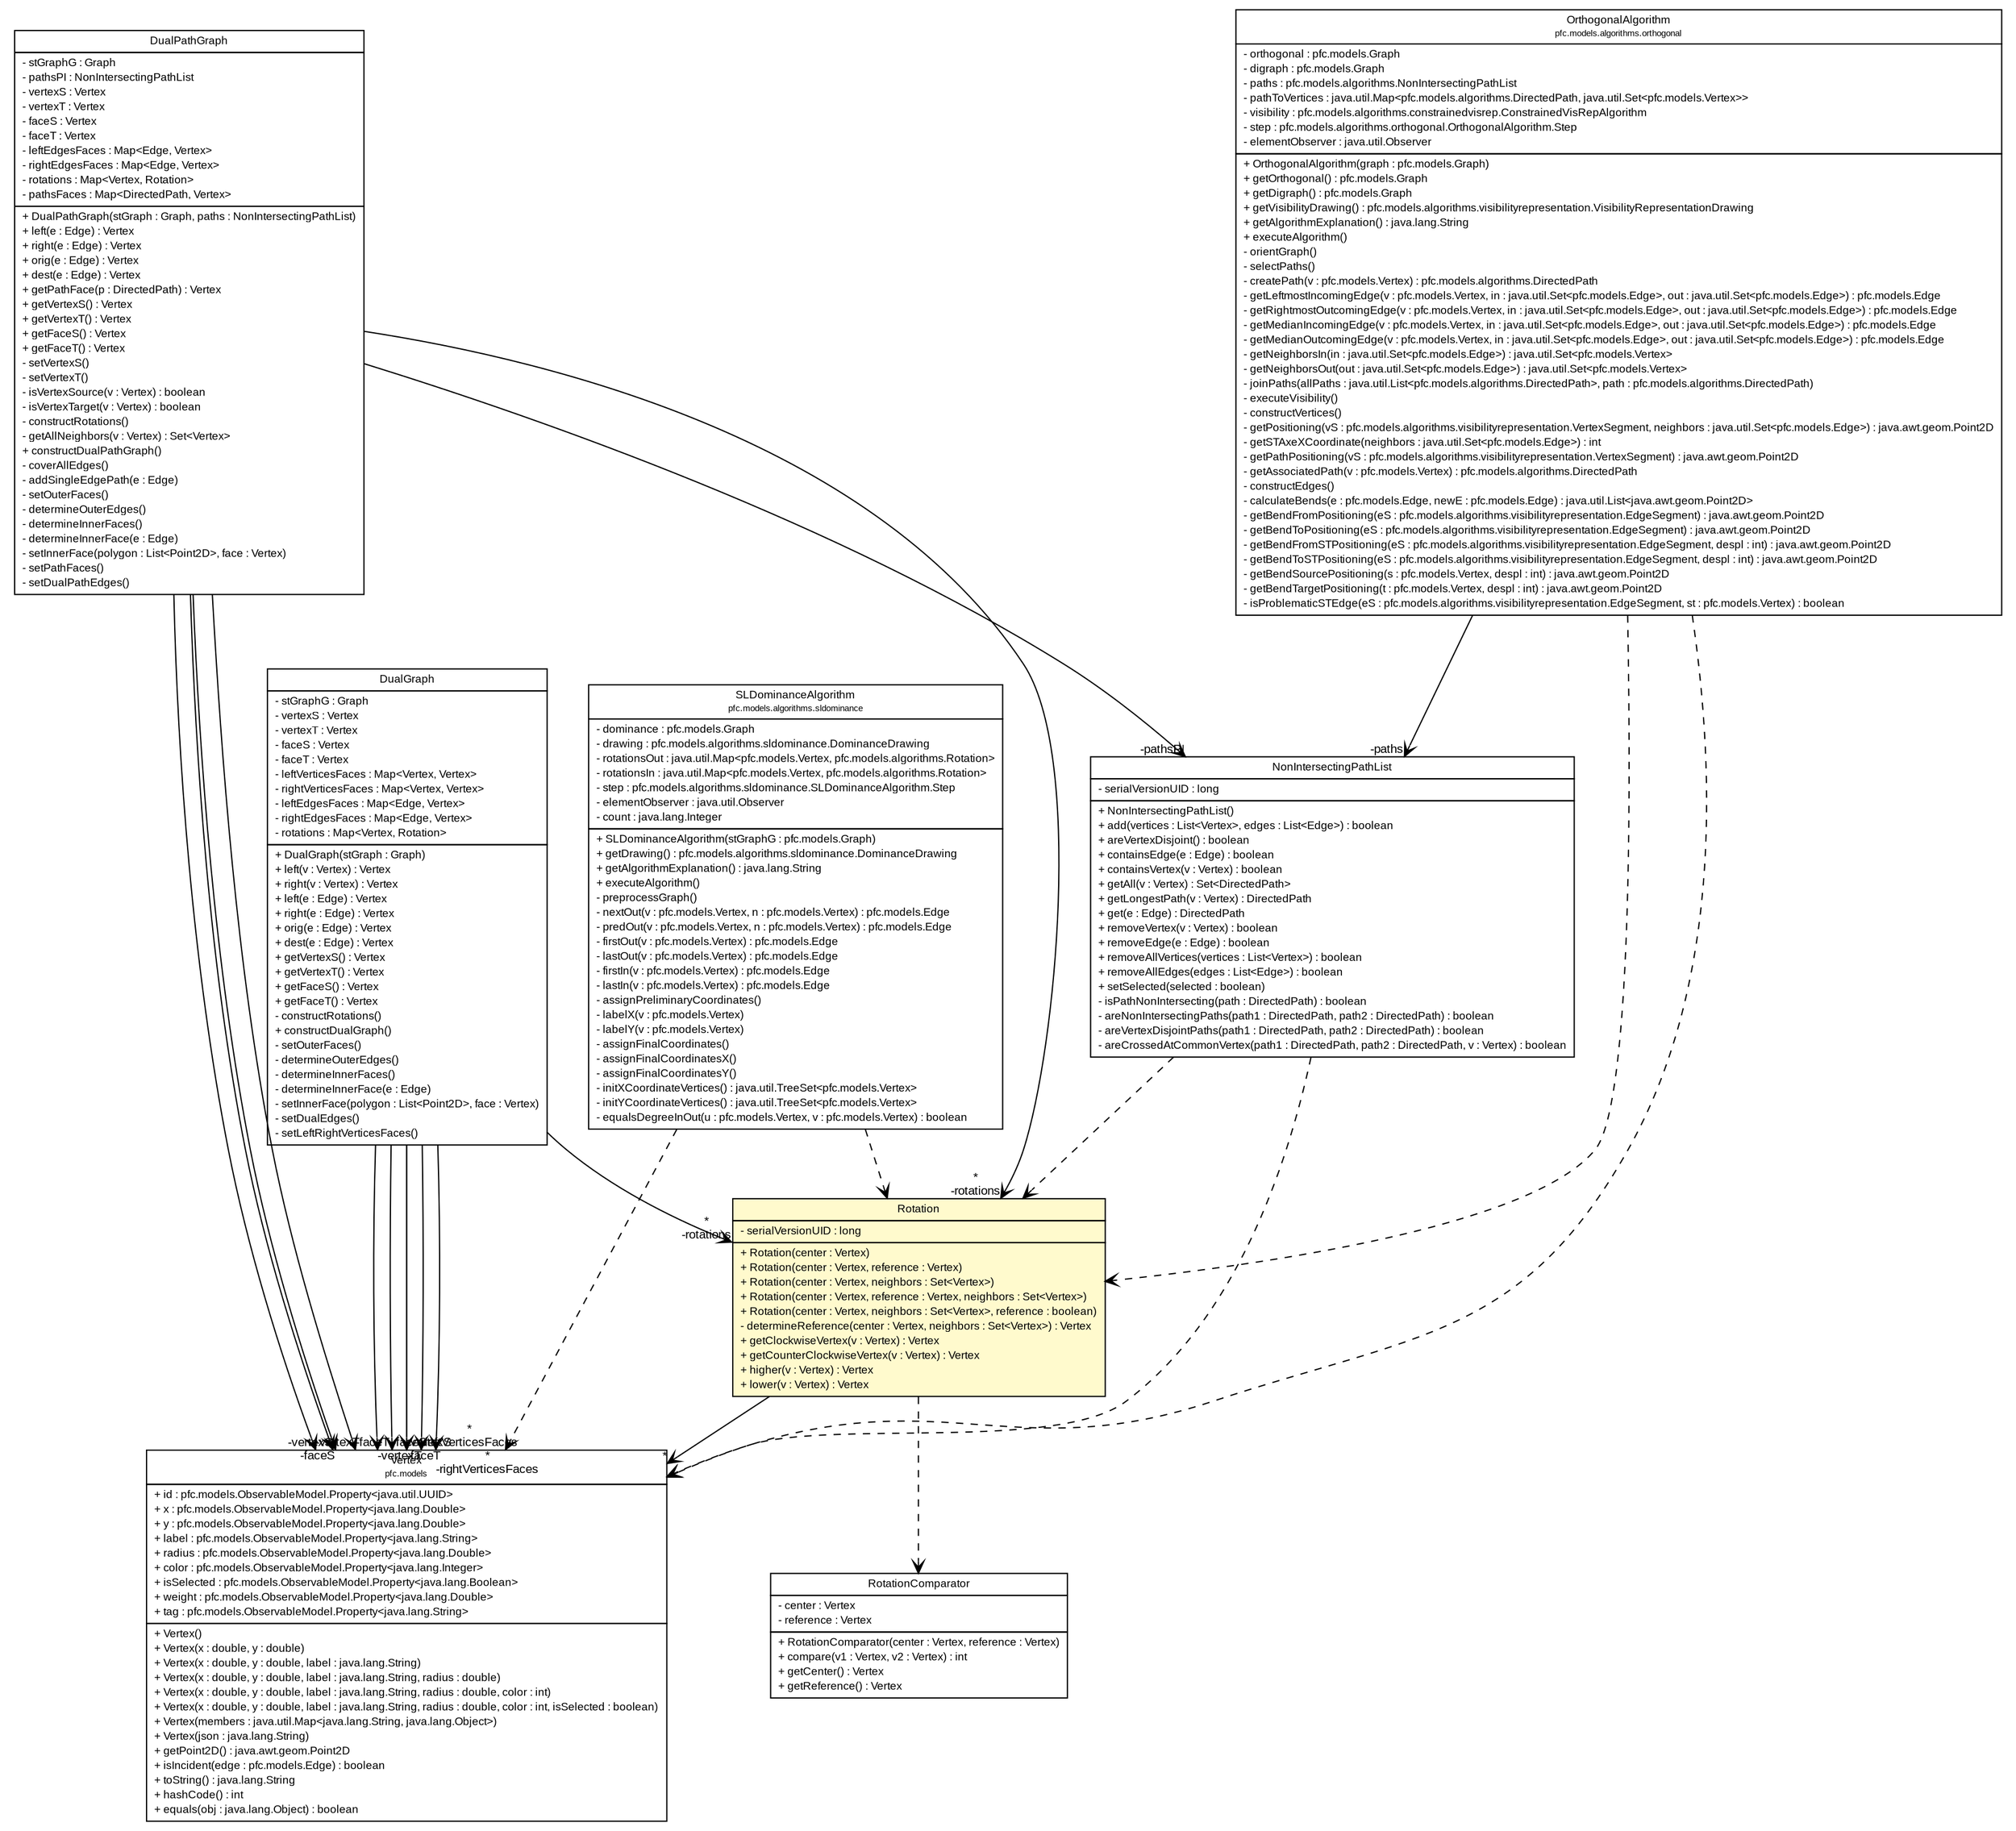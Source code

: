 #!/usr/local/bin/dot
#
# Class diagram 
# Generated by UMLGraph version R5_6 (http://www.umlgraph.org/)
#

digraph G {
	edge [fontname="arial",fontsize=10,labelfontname="arial",labelfontsize=10];
	node [fontname="arial",fontsize=10,shape=plaintext];
	nodesep=0.25;
	ranksep=0.5;
	// pfc.models.Vertex
	c13462 [label=<<table title="pfc.models.Vertex" border="0" cellborder="1" cellspacing="0" cellpadding="2" port="p" href="../Vertex.html">
		<tr><td><table border="0" cellspacing="0" cellpadding="1">
<tr><td align="center" balign="center"> Vertex </td></tr>
<tr><td align="center" balign="center"><font point-size="7.0"> pfc.models </font></td></tr>
		</table></td></tr>
		<tr><td><table border="0" cellspacing="0" cellpadding="1">
<tr><td align="left" balign="left"> + id : pfc.models.ObservableModel.Property&lt;java.util.UUID&gt; </td></tr>
<tr><td align="left" balign="left"> + x : pfc.models.ObservableModel.Property&lt;java.lang.Double&gt; </td></tr>
<tr><td align="left" balign="left"> + y : pfc.models.ObservableModel.Property&lt;java.lang.Double&gt; </td></tr>
<tr><td align="left" balign="left"> + label : pfc.models.ObservableModel.Property&lt;java.lang.String&gt; </td></tr>
<tr><td align="left" balign="left"> + radius : pfc.models.ObservableModel.Property&lt;java.lang.Double&gt; </td></tr>
<tr><td align="left" balign="left"> + color : pfc.models.ObservableModel.Property&lt;java.lang.Integer&gt; </td></tr>
<tr><td align="left" balign="left"> + isSelected : pfc.models.ObservableModel.Property&lt;java.lang.Boolean&gt; </td></tr>
<tr><td align="left" balign="left"> + weight : pfc.models.ObservableModel.Property&lt;java.lang.Double&gt; </td></tr>
<tr><td align="left" balign="left"> + tag : pfc.models.ObservableModel.Property&lt;java.lang.String&gt; </td></tr>
		</table></td></tr>
		<tr><td><table border="0" cellspacing="0" cellpadding="1">
<tr><td align="left" balign="left"> + Vertex() </td></tr>
<tr><td align="left" balign="left"> + Vertex(x : double, y : double) </td></tr>
<tr><td align="left" balign="left"> + Vertex(x : double, y : double, label : java.lang.String) </td></tr>
<tr><td align="left" balign="left"> + Vertex(x : double, y : double, label : java.lang.String, radius : double) </td></tr>
<tr><td align="left" balign="left"> + Vertex(x : double, y : double, label : java.lang.String, radius : double, color : int) </td></tr>
<tr><td align="left" balign="left"> + Vertex(x : double, y : double, label : java.lang.String, radius : double, color : int, isSelected : boolean) </td></tr>
<tr><td align="left" balign="left"> + Vertex(members : java.util.Map&lt;java.lang.String, java.lang.Object&gt;) </td></tr>
<tr><td align="left" balign="left"> + Vertex(json : java.lang.String) </td></tr>
<tr><td align="left" balign="left"> + getPoint2D() : java.awt.geom.Point2D </td></tr>
<tr><td align="left" balign="left"> + isIncident(edge : pfc.models.Edge) : boolean </td></tr>
<tr><td align="left" balign="left"> + toString() : java.lang.String </td></tr>
<tr><td align="left" balign="left"> + hashCode() : int </td></tr>
<tr><td align="left" balign="left"> + equals(obj : java.lang.Object) : boolean </td></tr>
		</table></td></tr>
		</table>>, URL="../Vertex.html", fontname="arial", fontcolor="black", fontsize=9.0];
	// pfc.models.algorithms.RotationComparator
	c13468 [label=<<table title="pfc.models.algorithms.RotationComparator" border="0" cellborder="1" cellspacing="0" cellpadding="2" port="p" href="./RotationComparator.html">
		<tr><td><table border="0" cellspacing="0" cellpadding="1">
<tr><td align="center" balign="center"> RotationComparator </td></tr>
		</table></td></tr>
		<tr><td><table border="0" cellspacing="0" cellpadding="1">
<tr><td align="left" balign="left"> - center : Vertex </td></tr>
<tr><td align="left" balign="left"> - reference : Vertex </td></tr>
		</table></td></tr>
		<tr><td><table border="0" cellspacing="0" cellpadding="1">
<tr><td align="left" balign="left"> + RotationComparator(center : Vertex, reference : Vertex) </td></tr>
<tr><td align="left" balign="left"> + compare(v1 : Vertex, v2 : Vertex) : int </td></tr>
<tr><td align="left" balign="left"> + getCenter() : Vertex </td></tr>
<tr><td align="left" balign="left"> + getReference() : Vertex </td></tr>
		</table></td></tr>
		</table>>, URL="./RotationComparator.html", fontname="arial", fontcolor="black", fontsize=9.0];
	// pfc.models.algorithms.Rotation
	c13469 [label=<<table title="pfc.models.algorithms.Rotation" border="0" cellborder="1" cellspacing="0" cellpadding="2" port="p" bgcolor="lemonChiffon" href="./Rotation.html">
		<tr><td><table border="0" cellspacing="0" cellpadding="1">
<tr><td align="center" balign="center"> Rotation </td></tr>
		</table></td></tr>
		<tr><td><table border="0" cellspacing="0" cellpadding="1">
<tr><td align="left" balign="left"> - serialVersionUID : long </td></tr>
		</table></td></tr>
		<tr><td><table border="0" cellspacing="0" cellpadding="1">
<tr><td align="left" balign="left"> + Rotation(center : Vertex) </td></tr>
<tr><td align="left" balign="left"> + Rotation(center : Vertex, reference : Vertex) </td></tr>
<tr><td align="left" balign="left"> + Rotation(center : Vertex, neighbors : Set&lt;Vertex&gt;) </td></tr>
<tr><td align="left" balign="left"> + Rotation(center : Vertex, reference : Vertex, neighbors : Set&lt;Vertex&gt;) </td></tr>
<tr><td align="left" balign="left"> + Rotation(center : Vertex, neighbors : Set&lt;Vertex&gt;, reference : boolean) </td></tr>
<tr><td align="left" balign="left"> - determineReference(center : Vertex, neighbors : Set&lt;Vertex&gt;) : Vertex </td></tr>
<tr><td align="left" balign="left"> + getClockwiseVertex(v : Vertex) : Vertex </td></tr>
<tr><td align="left" balign="left"> + getCounterClockwiseVertex(v : Vertex) : Vertex </td></tr>
<tr><td align="left" balign="left"> + higher(v : Vertex) : Vertex </td></tr>
<tr><td align="left" balign="left"> + lower(v : Vertex) : Vertex </td></tr>
		</table></td></tr>
		</table>>, URL="./Rotation.html", fontname="arial", fontcolor="black", fontsize=9.0];
	// pfc.models.algorithms.NonIntersectingPathList
	c13470 [label=<<table title="pfc.models.algorithms.NonIntersectingPathList" border="0" cellborder="1" cellspacing="0" cellpadding="2" port="p" href="./NonIntersectingPathList.html">
		<tr><td><table border="0" cellspacing="0" cellpadding="1">
<tr><td align="center" balign="center"> NonIntersectingPathList </td></tr>
		</table></td></tr>
		<tr><td><table border="0" cellspacing="0" cellpadding="1">
<tr><td align="left" balign="left"> - serialVersionUID : long </td></tr>
		</table></td></tr>
		<tr><td><table border="0" cellspacing="0" cellpadding="1">
<tr><td align="left" balign="left"> + NonIntersectingPathList() </td></tr>
<tr><td align="left" balign="left"> + add(vertices : List&lt;Vertex&gt;, edges : List&lt;Edge&gt;) : boolean </td></tr>
<tr><td align="left" balign="left"> + areVertexDisjoint() : boolean </td></tr>
<tr><td align="left" balign="left"> + containsEdge(e : Edge) : boolean </td></tr>
<tr><td align="left" balign="left"> + containsVertex(v : Vertex) : boolean </td></tr>
<tr><td align="left" balign="left"> + getAll(v : Vertex) : Set&lt;DirectedPath&gt; </td></tr>
<tr><td align="left" balign="left"> + getLongestPath(v : Vertex) : DirectedPath </td></tr>
<tr><td align="left" balign="left"> + get(e : Edge) : DirectedPath </td></tr>
<tr><td align="left" balign="left"> + removeVertex(v : Vertex) : boolean </td></tr>
<tr><td align="left" balign="left"> + removeEdge(e : Edge) : boolean </td></tr>
<tr><td align="left" balign="left"> + removeAllVertices(vertices : List&lt;Vertex&gt;) : boolean </td></tr>
<tr><td align="left" balign="left"> + removeAllEdges(edges : List&lt;Edge&gt;) : boolean </td></tr>
<tr><td align="left" balign="left"> + setSelected(selected : boolean) </td></tr>
<tr><td align="left" balign="left"> - isPathNonIntersecting(path : DirectedPath) : boolean </td></tr>
<tr><td align="left" balign="left"> - areNonIntersectingPaths(path1 : DirectedPath, path2 : DirectedPath) : boolean </td></tr>
<tr><td align="left" balign="left"> - areVertexDisjointPaths(path1 : DirectedPath, path2 : DirectedPath) : boolean </td></tr>
<tr><td align="left" balign="left"> - areCrossedAtCommonVertex(path1 : DirectedPath, path2 : DirectedPath, v : Vertex) : boolean </td></tr>
		</table></td></tr>
		</table>>, URL="./NonIntersectingPathList.html", fontname="arial", fontcolor="black", fontsize=9.0];
	// pfc.models.algorithms.DualPathGraph
	c13471 [label=<<table title="pfc.models.algorithms.DualPathGraph" border="0" cellborder="1" cellspacing="0" cellpadding="2" port="p" href="./DualPathGraph.html">
		<tr><td><table border="0" cellspacing="0" cellpadding="1">
<tr><td align="center" balign="center"> DualPathGraph </td></tr>
		</table></td></tr>
		<tr><td><table border="0" cellspacing="0" cellpadding="1">
<tr><td align="left" balign="left"> - stGraphG : Graph </td></tr>
<tr><td align="left" balign="left"> - pathsPI : NonIntersectingPathList </td></tr>
<tr><td align="left" balign="left"> - vertexS : Vertex </td></tr>
<tr><td align="left" balign="left"> - vertexT : Vertex </td></tr>
<tr><td align="left" balign="left"> - faceS : Vertex </td></tr>
<tr><td align="left" balign="left"> - faceT : Vertex </td></tr>
<tr><td align="left" balign="left"> - leftEdgesFaces : Map&lt;Edge, Vertex&gt; </td></tr>
<tr><td align="left" balign="left"> - rightEdgesFaces : Map&lt;Edge, Vertex&gt; </td></tr>
<tr><td align="left" balign="left"> - rotations : Map&lt;Vertex, Rotation&gt; </td></tr>
<tr><td align="left" balign="left"> - pathsFaces : Map&lt;DirectedPath, Vertex&gt; </td></tr>
		</table></td></tr>
		<tr><td><table border="0" cellspacing="0" cellpadding="1">
<tr><td align="left" balign="left"> + DualPathGraph(stGraph : Graph, paths : NonIntersectingPathList) </td></tr>
<tr><td align="left" balign="left"> + left(e : Edge) : Vertex </td></tr>
<tr><td align="left" balign="left"> + right(e : Edge) : Vertex </td></tr>
<tr><td align="left" balign="left"> + orig(e : Edge) : Vertex </td></tr>
<tr><td align="left" balign="left"> + dest(e : Edge) : Vertex </td></tr>
<tr><td align="left" balign="left"> + getPathFace(p : DirectedPath) : Vertex </td></tr>
<tr><td align="left" balign="left"> + getVertexS() : Vertex </td></tr>
<tr><td align="left" balign="left"> + getVertexT() : Vertex </td></tr>
<tr><td align="left" balign="left"> + getFaceS() : Vertex </td></tr>
<tr><td align="left" balign="left"> + getFaceT() : Vertex </td></tr>
<tr><td align="left" balign="left"> - setVertexS() </td></tr>
<tr><td align="left" balign="left"> - setVertexT() </td></tr>
<tr><td align="left" balign="left"> - isVertexSource(v : Vertex) : boolean </td></tr>
<tr><td align="left" balign="left"> - isVertexTarget(v : Vertex) : boolean </td></tr>
<tr><td align="left" balign="left"> - constructRotations() </td></tr>
<tr><td align="left" balign="left"> - getAllNeighbors(v : Vertex) : Set&lt;Vertex&gt; </td></tr>
<tr><td align="left" balign="left"> + constructDualPathGraph() </td></tr>
<tr><td align="left" balign="left"> - coverAllEdges() </td></tr>
<tr><td align="left" balign="left"> - addSingleEdgePath(e : Edge) </td></tr>
<tr><td align="left" balign="left"> - setOuterFaces() </td></tr>
<tr><td align="left" balign="left"> - determineOuterEdges() </td></tr>
<tr><td align="left" balign="left"> - determineInnerFaces() </td></tr>
<tr><td align="left" balign="left"> - determineInnerFace(e : Edge) </td></tr>
<tr><td align="left" balign="left"> - setInnerFace(polygon : List&lt;Point2D&gt;, face : Vertex) </td></tr>
<tr><td align="left" balign="left"> - setPathFaces() </td></tr>
<tr><td align="left" balign="left"> - setDualPathEdges() </td></tr>
		</table></td></tr>
		</table>>, URL="./DualPathGraph.html", fontname="arial", fontcolor="black", fontsize=9.0];
	// pfc.models.algorithms.DualGraph
	c13472 [label=<<table title="pfc.models.algorithms.DualGraph" border="0" cellborder="1" cellspacing="0" cellpadding="2" port="p" href="./DualGraph.html">
		<tr><td><table border="0" cellspacing="0" cellpadding="1">
<tr><td align="center" balign="center"> DualGraph </td></tr>
		</table></td></tr>
		<tr><td><table border="0" cellspacing="0" cellpadding="1">
<tr><td align="left" balign="left"> - stGraphG : Graph </td></tr>
<tr><td align="left" balign="left"> - vertexS : Vertex </td></tr>
<tr><td align="left" balign="left"> - vertexT : Vertex </td></tr>
<tr><td align="left" balign="left"> - faceS : Vertex </td></tr>
<tr><td align="left" balign="left"> - faceT : Vertex </td></tr>
<tr><td align="left" balign="left"> - leftVerticesFaces : Map&lt;Vertex, Vertex&gt; </td></tr>
<tr><td align="left" balign="left"> - rightVerticesFaces : Map&lt;Vertex, Vertex&gt; </td></tr>
<tr><td align="left" balign="left"> - leftEdgesFaces : Map&lt;Edge, Vertex&gt; </td></tr>
<tr><td align="left" balign="left"> - rightEdgesFaces : Map&lt;Edge, Vertex&gt; </td></tr>
<tr><td align="left" balign="left"> - rotations : Map&lt;Vertex, Rotation&gt; </td></tr>
		</table></td></tr>
		<tr><td><table border="0" cellspacing="0" cellpadding="1">
<tr><td align="left" balign="left"> + DualGraph(stGraph : Graph) </td></tr>
<tr><td align="left" balign="left"> + left(v : Vertex) : Vertex </td></tr>
<tr><td align="left" balign="left"> + right(v : Vertex) : Vertex </td></tr>
<tr><td align="left" balign="left"> + left(e : Edge) : Vertex </td></tr>
<tr><td align="left" balign="left"> + right(e : Edge) : Vertex </td></tr>
<tr><td align="left" balign="left"> + orig(e : Edge) : Vertex </td></tr>
<tr><td align="left" balign="left"> + dest(e : Edge) : Vertex </td></tr>
<tr><td align="left" balign="left"> + getVertexS() : Vertex </td></tr>
<tr><td align="left" balign="left"> + getVertexT() : Vertex </td></tr>
<tr><td align="left" balign="left"> + getFaceS() : Vertex </td></tr>
<tr><td align="left" balign="left"> + getFaceT() : Vertex </td></tr>
<tr><td align="left" balign="left"> - constructRotations() </td></tr>
<tr><td align="left" balign="left"> + constructDualGraph() </td></tr>
<tr><td align="left" balign="left"> - setOuterFaces() </td></tr>
<tr><td align="left" balign="left"> - determineOuterEdges() </td></tr>
<tr><td align="left" balign="left"> - determineInnerFaces() </td></tr>
<tr><td align="left" balign="left"> - determineInnerFace(e : Edge) </td></tr>
<tr><td align="left" balign="left"> - setInnerFace(polygon : List&lt;Point2D&gt;, face : Vertex) </td></tr>
<tr><td align="left" balign="left"> - setDualEdges() </td></tr>
<tr><td align="left" balign="left"> - setLeftRightVerticesFaces() </td></tr>
		</table></td></tr>
		</table>>, URL="./DualGraph.html", fontname="arial", fontcolor="black", fontsize=9.0];
	// pfc.models.algorithms.orthogonal.OrthogonalAlgorithm
	c13479 [label=<<table title="pfc.models.algorithms.orthogonal.OrthogonalAlgorithm" border="0" cellborder="1" cellspacing="0" cellpadding="2" port="p" href="./orthogonal/OrthogonalAlgorithm.html">
		<tr><td><table border="0" cellspacing="0" cellpadding="1">
<tr><td align="center" balign="center"> OrthogonalAlgorithm </td></tr>
<tr><td align="center" balign="center"><font point-size="7.0"> pfc.models.algorithms.orthogonal </font></td></tr>
		</table></td></tr>
		<tr><td><table border="0" cellspacing="0" cellpadding="1">
<tr><td align="left" balign="left"> - orthogonal : pfc.models.Graph </td></tr>
<tr><td align="left" balign="left"> - digraph : pfc.models.Graph </td></tr>
<tr><td align="left" balign="left"> - paths : pfc.models.algorithms.NonIntersectingPathList </td></tr>
<tr><td align="left" balign="left"> - pathToVertices : java.util.Map&lt;pfc.models.algorithms.DirectedPath, java.util.Set&lt;pfc.models.Vertex&gt;&gt; </td></tr>
<tr><td align="left" balign="left"> - visibility : pfc.models.algorithms.constrainedvisrep.ConstrainedVisRepAlgorithm </td></tr>
<tr><td align="left" balign="left"> - step : pfc.models.algorithms.orthogonal.OrthogonalAlgorithm.Step </td></tr>
<tr><td align="left" balign="left"> - elementObserver : java.util.Observer </td></tr>
		</table></td></tr>
		<tr><td><table border="0" cellspacing="0" cellpadding="1">
<tr><td align="left" balign="left"> + OrthogonalAlgorithm(graph : pfc.models.Graph) </td></tr>
<tr><td align="left" balign="left"> + getOrthogonal() : pfc.models.Graph </td></tr>
<tr><td align="left" balign="left"> + getDigraph() : pfc.models.Graph </td></tr>
<tr><td align="left" balign="left"> + getVisibilityDrawing() : pfc.models.algorithms.visibilityrepresentation.VisibilityRepresentationDrawing </td></tr>
<tr><td align="left" balign="left"> + getAlgorithmExplanation() : java.lang.String </td></tr>
<tr><td align="left" balign="left"> + executeAlgorithm() </td></tr>
<tr><td align="left" balign="left"> - orientGraph() </td></tr>
<tr><td align="left" balign="left"> - selectPaths() </td></tr>
<tr><td align="left" balign="left"> - createPath(v : pfc.models.Vertex) : pfc.models.algorithms.DirectedPath </td></tr>
<tr><td align="left" balign="left"> - getLeftmostIncomingEdge(v : pfc.models.Vertex, in : java.util.Set&lt;pfc.models.Edge&gt;, out : java.util.Set&lt;pfc.models.Edge&gt;) : pfc.models.Edge </td></tr>
<tr><td align="left" balign="left"> - getRightmostOutcomingEdge(v : pfc.models.Vertex, in : java.util.Set&lt;pfc.models.Edge&gt;, out : java.util.Set&lt;pfc.models.Edge&gt;) : pfc.models.Edge </td></tr>
<tr><td align="left" balign="left"> - getMedianIncomingEdge(v : pfc.models.Vertex, in : java.util.Set&lt;pfc.models.Edge&gt;, out : java.util.Set&lt;pfc.models.Edge&gt;) : pfc.models.Edge </td></tr>
<tr><td align="left" balign="left"> - getMedianOutcomingEdge(v : pfc.models.Vertex, in : java.util.Set&lt;pfc.models.Edge&gt;, out : java.util.Set&lt;pfc.models.Edge&gt;) : pfc.models.Edge </td></tr>
<tr><td align="left" balign="left"> - getNeighborsIn(in : java.util.Set&lt;pfc.models.Edge&gt;) : java.util.Set&lt;pfc.models.Vertex&gt; </td></tr>
<tr><td align="left" balign="left"> - getNeighborsOut(out : java.util.Set&lt;pfc.models.Edge&gt;) : java.util.Set&lt;pfc.models.Vertex&gt; </td></tr>
<tr><td align="left" balign="left"> - joinPaths(allPaths : java.util.List&lt;pfc.models.algorithms.DirectedPath&gt;, path : pfc.models.algorithms.DirectedPath) </td></tr>
<tr><td align="left" balign="left"> - executeVisibility() </td></tr>
<tr><td align="left" balign="left"> - constructVertices() </td></tr>
<tr><td align="left" balign="left"> - getPositioning(vS : pfc.models.algorithms.visibilityrepresentation.VertexSegment, neighbors : java.util.Set&lt;pfc.models.Edge&gt;) : java.awt.geom.Point2D </td></tr>
<tr><td align="left" balign="left"> - getSTAxeXCoordinate(neighbors : java.util.Set&lt;pfc.models.Edge&gt;) : int </td></tr>
<tr><td align="left" balign="left"> - getPathPositioning(vS : pfc.models.algorithms.visibilityrepresentation.VertexSegment) : java.awt.geom.Point2D </td></tr>
<tr><td align="left" balign="left"> - getAssociatedPath(v : pfc.models.Vertex) : pfc.models.algorithms.DirectedPath </td></tr>
<tr><td align="left" balign="left"> - constructEdges() </td></tr>
<tr><td align="left" balign="left"> - calculateBends(e : pfc.models.Edge, newE : pfc.models.Edge) : java.util.List&lt;java.awt.geom.Point2D&gt; </td></tr>
<tr><td align="left" balign="left"> - getBendFromPositioning(eS : pfc.models.algorithms.visibilityrepresentation.EdgeSegment) : java.awt.geom.Point2D </td></tr>
<tr><td align="left" balign="left"> - getBendToPositioning(eS : pfc.models.algorithms.visibilityrepresentation.EdgeSegment) : java.awt.geom.Point2D </td></tr>
<tr><td align="left" balign="left"> - getBendFromSTPositioning(eS : pfc.models.algorithms.visibilityrepresentation.EdgeSegment, despl : int) : java.awt.geom.Point2D </td></tr>
<tr><td align="left" balign="left"> - getBendToSTPositioning(eS : pfc.models.algorithms.visibilityrepresentation.EdgeSegment, despl : int) : java.awt.geom.Point2D </td></tr>
<tr><td align="left" balign="left"> - getBendSourcePositioning(s : pfc.models.Vertex, despl : int) : java.awt.geom.Point2D </td></tr>
<tr><td align="left" balign="left"> - getBendTargetPositioning(t : pfc.models.Vertex, despl : int) : java.awt.geom.Point2D </td></tr>
<tr><td align="left" balign="left"> - isProblematicSTEdge(eS : pfc.models.algorithms.visibilityrepresentation.EdgeSegment, st : pfc.models.Vertex) : boolean </td></tr>
		</table></td></tr>
		</table>>, URL="./orthogonal/OrthogonalAlgorithm.html", fontname="arial", fontcolor="black", fontsize=9.0];
	// pfc.models.algorithms.sldominance.SLDominanceAlgorithm
	c13488 [label=<<table title="pfc.models.algorithms.sldominance.SLDominanceAlgorithm" border="0" cellborder="1" cellspacing="0" cellpadding="2" port="p" href="./sldominance/SLDominanceAlgorithm.html">
		<tr><td><table border="0" cellspacing="0" cellpadding="1">
<tr><td align="center" balign="center"> SLDominanceAlgorithm </td></tr>
<tr><td align="center" balign="center"><font point-size="7.0"> pfc.models.algorithms.sldominance </font></td></tr>
		</table></td></tr>
		<tr><td><table border="0" cellspacing="0" cellpadding="1">
<tr><td align="left" balign="left"> - dominance : pfc.models.Graph </td></tr>
<tr><td align="left" balign="left"> - drawing : pfc.models.algorithms.sldominance.DominanceDrawing </td></tr>
<tr><td align="left" balign="left"> - rotationsOut : java.util.Map&lt;pfc.models.Vertex, pfc.models.algorithms.Rotation&gt; </td></tr>
<tr><td align="left" balign="left"> - rotationsIn : java.util.Map&lt;pfc.models.Vertex, pfc.models.algorithms.Rotation&gt; </td></tr>
<tr><td align="left" balign="left"> - step : pfc.models.algorithms.sldominance.SLDominanceAlgorithm.Step </td></tr>
<tr><td align="left" balign="left"> - elementObserver : java.util.Observer </td></tr>
<tr><td align="left" balign="left"> - count : java.lang.Integer </td></tr>
		</table></td></tr>
		<tr><td><table border="0" cellspacing="0" cellpadding="1">
<tr><td align="left" balign="left"> + SLDominanceAlgorithm(stGraphG : pfc.models.Graph) </td></tr>
<tr><td align="left" balign="left"> + getDrawing() : pfc.models.algorithms.sldominance.DominanceDrawing </td></tr>
<tr><td align="left" balign="left"> + getAlgorithmExplanation() : java.lang.String </td></tr>
<tr><td align="left" balign="left"> + executeAlgorithm() </td></tr>
<tr><td align="left" balign="left"> - preprocessGraph() </td></tr>
<tr><td align="left" balign="left"> - nextOut(v : pfc.models.Vertex, n : pfc.models.Vertex) : pfc.models.Edge </td></tr>
<tr><td align="left" balign="left"> - predOut(v : pfc.models.Vertex, n : pfc.models.Vertex) : pfc.models.Edge </td></tr>
<tr><td align="left" balign="left"> - firstOut(v : pfc.models.Vertex) : pfc.models.Edge </td></tr>
<tr><td align="left" balign="left"> - lastOut(v : pfc.models.Vertex) : pfc.models.Edge </td></tr>
<tr><td align="left" balign="left"> - firstIn(v : pfc.models.Vertex) : pfc.models.Edge </td></tr>
<tr><td align="left" balign="left"> - lastIn(v : pfc.models.Vertex) : pfc.models.Edge </td></tr>
<tr><td align="left" balign="left"> - assignPreliminaryCoordinates() </td></tr>
<tr><td align="left" balign="left"> - labelX(v : pfc.models.Vertex) </td></tr>
<tr><td align="left" balign="left"> - labelY(v : pfc.models.Vertex) </td></tr>
<tr><td align="left" balign="left"> - assignFinalCoordinates() </td></tr>
<tr><td align="left" balign="left"> - assignFinalCoordinatesX() </td></tr>
<tr><td align="left" balign="left"> - assignFinalCoordinatesY() </td></tr>
<tr><td align="left" balign="left"> - initXCoordinateVertices() : java.util.TreeSet&lt;pfc.models.Vertex&gt; </td></tr>
<tr><td align="left" balign="left"> - initYCoordinateVertices() : java.util.TreeSet&lt;pfc.models.Vertex&gt; </td></tr>
<tr><td align="left" balign="left"> - equalsDegreeInOut(u : pfc.models.Vertex, v : pfc.models.Vertex) : boolean </td></tr>
		</table></td></tr>
		</table>>, URL="./sldominance/SLDominanceAlgorithm.html", fontname="arial", fontcolor="black", fontsize=9.0];
	// pfc.models.algorithms.Rotation NAVASSOC pfc.models.Vertex
	c13469:p -> c13462:p [taillabel="", label="", headlabel="*\n", fontname="arial", fontcolor="black", fontsize=10.0, color="black", arrowhead=open];
	// pfc.models.algorithms.Rotation DEPEND pfc.models.algorithms.RotationComparator
	c13469:p -> c13468:p [taillabel="", label="", headlabel="", fontname="arial", fontcolor="black", fontsize=10.0, color="black", arrowhead=open, style=dashed];
	// pfc.models.algorithms.NonIntersectingPathList DEPEND pfc.models.Vertex
	c13470:p -> c13462:p [taillabel="", label="", headlabel="", fontname="arial", fontcolor="black", fontsize=10.0, color="black", arrowhead=open, style=dashed];
	// pfc.models.algorithms.NonIntersectingPathList DEPEND pfc.models.algorithms.Rotation
	c13470:p -> c13469:p [taillabel="", label="", headlabel="", fontname="arial", fontcolor="black", fontsize=10.0, color="black", arrowhead=open, style=dashed];
	// pfc.models.algorithms.DualPathGraph NAVASSOC pfc.models.algorithms.NonIntersectingPathList
	c13471:p -> c13470:p [taillabel="", label="", headlabel="-pathsPI", fontname="arial", fontcolor="black", fontsize=10.0, color="black", arrowhead=open];
	// pfc.models.algorithms.DualPathGraph NAVASSOC pfc.models.Vertex
	c13471:p -> c13462:p [taillabel="", label="", headlabel="-vertexS", fontname="arial", fontcolor="black", fontsize=10.0, color="black", arrowhead=open];
	// pfc.models.algorithms.DualPathGraph NAVASSOC pfc.models.Vertex
	c13471:p -> c13462:p [taillabel="", label="", headlabel="-vertexT", fontname="arial", fontcolor="black", fontsize=10.0, color="black", arrowhead=open];
	// pfc.models.algorithms.DualPathGraph NAVASSOC pfc.models.Vertex
	c13471:p -> c13462:p [taillabel="", label="", headlabel="-faceS", fontname="arial", fontcolor="black", fontsize=10.0, color="black", arrowhead=open];
	// pfc.models.algorithms.DualPathGraph NAVASSOC pfc.models.Vertex
	c13471:p -> c13462:p [taillabel="", label="", headlabel="-faceT", fontname="arial", fontcolor="black", fontsize=10.0, color="black", arrowhead=open];
	// pfc.models.algorithms.DualPathGraph NAVASSOC pfc.models.algorithms.Rotation
	c13471:p -> c13469:p [taillabel="", label="", headlabel="*\n-rotations", fontname="arial", fontcolor="black", fontsize=10.0, color="black", arrowhead=open];
	// pfc.models.algorithms.DualGraph NAVASSOC pfc.models.Vertex
	c13472:p -> c13462:p [taillabel="", label="", headlabel="-vertexS", fontname="arial", fontcolor="black", fontsize=10.0, color="black", arrowhead=open];
	// pfc.models.algorithms.DualGraph NAVASSOC pfc.models.Vertex
	c13472:p -> c13462:p [taillabel="", label="", headlabel="-vertexT", fontname="arial", fontcolor="black", fontsize=10.0, color="black", arrowhead=open];
	// pfc.models.algorithms.DualGraph NAVASSOC pfc.models.Vertex
	c13472:p -> c13462:p [taillabel="", label="", headlabel="-faceS", fontname="arial", fontcolor="black", fontsize=10.0, color="black", arrowhead=open];
	// pfc.models.algorithms.DualGraph NAVASSOC pfc.models.Vertex
	c13472:p -> c13462:p [taillabel="", label="", headlabel="-faceT", fontname="arial", fontcolor="black", fontsize=10.0, color="black", arrowhead=open];
	// pfc.models.algorithms.DualGraph NAVASSOC pfc.models.Vertex
	c13472:p -> c13462:p [taillabel="", label="", headlabel="*\n-leftVerticesFaces", fontname="arial", fontcolor="black", fontsize=10.0, color="black", arrowhead=open];
	// pfc.models.algorithms.DualGraph NAVASSOC pfc.models.Vertex
	c13472:p -> c13462:p [taillabel="", label="", headlabel="*\n-rightVerticesFaces", fontname="arial", fontcolor="black", fontsize=10.0, color="black", arrowhead=open];
	// pfc.models.algorithms.DualGraph NAVASSOC pfc.models.algorithms.Rotation
	c13472:p -> c13469:p [taillabel="", label="", headlabel="*\n-rotations", fontname="arial", fontcolor="black", fontsize=10.0, color="black", arrowhead=open];
	// pfc.models.algorithms.orthogonal.OrthogonalAlgorithm NAVASSOC pfc.models.algorithms.NonIntersectingPathList
	c13479:p -> c13470:p [taillabel="", label="", headlabel="-paths", fontname="arial", fontcolor="black", fontsize=10.0, color="black", arrowhead=open];
	// pfc.models.algorithms.orthogonal.OrthogonalAlgorithm DEPEND pfc.models.Vertex
	c13479:p -> c13462:p [taillabel="", label="", headlabel="", fontname="arial", fontcolor="black", fontsize=10.0, color="black", arrowhead=open, style=dashed];
	// pfc.models.algorithms.orthogonal.OrthogonalAlgorithm DEPEND pfc.models.algorithms.Rotation
	c13479:p -> c13469:p [taillabel="", label="", headlabel="", fontname="arial", fontcolor="black", fontsize=10.0, color="black", arrowhead=open, style=dashed];
	// pfc.models.algorithms.sldominance.SLDominanceAlgorithm DEPEND pfc.models.Vertex
	c13488:p -> c13462:p [taillabel="", label="", headlabel="", fontname="arial", fontcolor="black", fontsize=10.0, color="black", arrowhead=open, style=dashed];
	// pfc.models.algorithms.sldominance.SLDominanceAlgorithm DEPEND pfc.models.algorithms.Rotation
	c13488:p -> c13469:p [taillabel="", label="", headlabel="", fontname="arial", fontcolor="black", fontsize=10.0, color="black", arrowhead=open, style=dashed];
}

